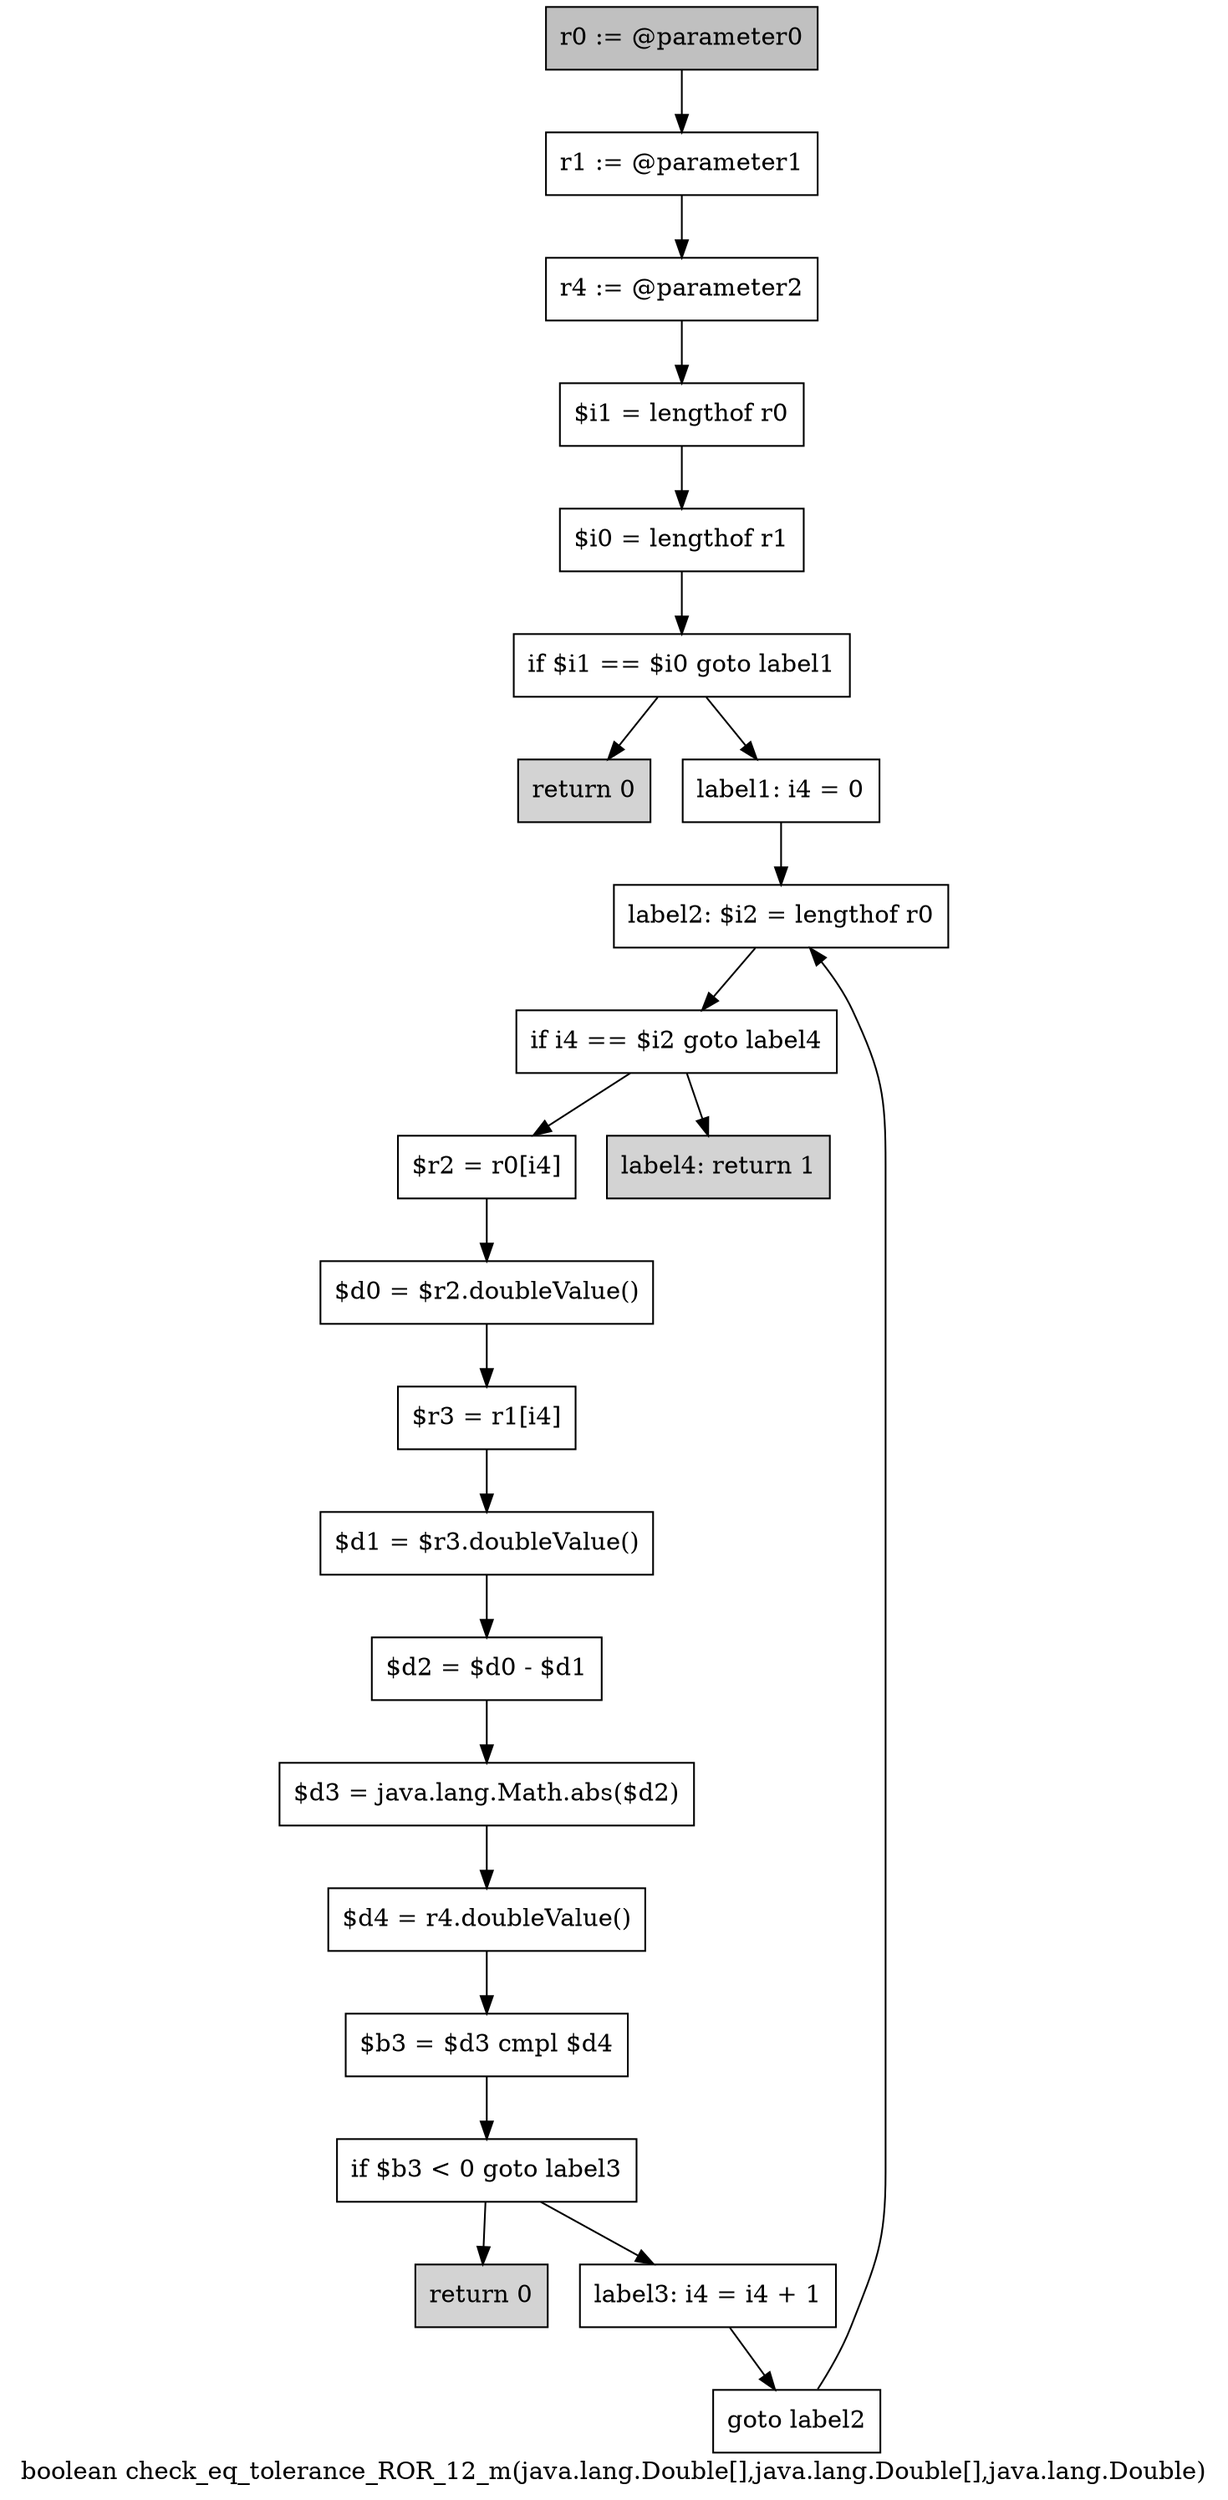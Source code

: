 digraph "boolean check_eq_tolerance_ROR_12_m(java.lang.Double[],java.lang.Double[],java.lang.Double)" {
    label="boolean check_eq_tolerance_ROR_12_m(java.lang.Double[],java.lang.Double[],java.lang.Double)";
    node [shape=box];
    "0" [style=filled,fillcolor=gray,label="r0 := @parameter0",];
    "1" [label="r1 := @parameter1",];
    "0"->"1";
    "2" [label="r4 := @parameter2",];
    "1"->"2";
    "3" [label="$i1 = lengthof r0",];
    "2"->"3";
    "4" [label="$i0 = lengthof r1",];
    "3"->"4";
    "5" [label="if $i1 == $i0 goto label1",];
    "4"->"5";
    "6" [style=filled,fillcolor=lightgray,label="return 0",];
    "5"->"6";
    "7" [label="label1: i4 = 0",];
    "5"->"7";
    "8" [label="label2: $i2 = lengthof r0",];
    "7"->"8";
    "9" [label="if i4 == $i2 goto label4",];
    "8"->"9";
    "10" [label="$r2 = r0[i4]",];
    "9"->"10";
    "22" [style=filled,fillcolor=lightgray,label="label4: return 1",];
    "9"->"22";
    "11" [label="$d0 = $r2.doubleValue()",];
    "10"->"11";
    "12" [label="$r3 = r1[i4]",];
    "11"->"12";
    "13" [label="$d1 = $r3.doubleValue()",];
    "12"->"13";
    "14" [label="$d2 = $d0 - $d1",];
    "13"->"14";
    "15" [label="$d3 = java.lang.Math.abs($d2)",];
    "14"->"15";
    "16" [label="$d4 = r4.doubleValue()",];
    "15"->"16";
    "17" [label="$b3 = $d3 cmpl $d4",];
    "16"->"17";
    "18" [label="if $b3 < 0 goto label3",];
    "17"->"18";
    "19" [style=filled,fillcolor=lightgray,label="return 0",];
    "18"->"19";
    "20" [label="label3: i4 = i4 + 1",];
    "18"->"20";
    "21" [label="goto label2",];
    "20"->"21";
    "21"->"8";
}
